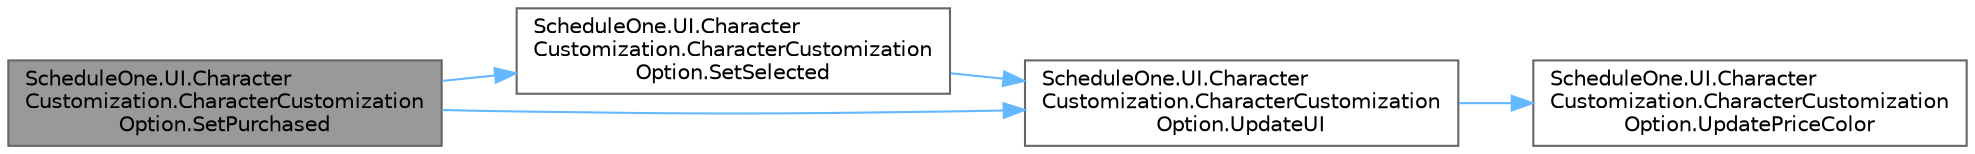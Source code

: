 digraph "ScheduleOne.UI.CharacterCustomization.CharacterCustomizationOption.SetPurchased"
{
 // LATEX_PDF_SIZE
  bgcolor="transparent";
  edge [fontname=Helvetica,fontsize=10,labelfontname=Helvetica,labelfontsize=10];
  node [fontname=Helvetica,fontsize=10,shape=box,height=0.2,width=0.4];
  rankdir="LR";
  Node1 [id="Node000001",label="ScheduleOne.UI.Character\lCustomization.CharacterCustomization\lOption.SetPurchased",height=0.2,width=0.4,color="gray40", fillcolor="grey60", style="filled", fontcolor="black",tooltip=" "];
  Node1 -> Node2 [id="edge1_Node000001_Node000002",color="steelblue1",style="solid",tooltip=" "];
  Node2 [id="Node000002",label="ScheduleOne.UI.Character\lCustomization.CharacterCustomization\lOption.SetSelected",height=0.2,width=0.4,color="grey40", fillcolor="white", style="filled",URL="$class_schedule_one_1_1_u_i_1_1_character_customization_1_1_character_customization_option.html#a1f6043957b3ae1bc8c7b041406d65236",tooltip=" "];
  Node2 -> Node3 [id="edge2_Node000002_Node000003",color="steelblue1",style="solid",tooltip=" "];
  Node3 [id="Node000003",label="ScheduleOne.UI.Character\lCustomization.CharacterCustomization\lOption.UpdateUI",height=0.2,width=0.4,color="grey40", fillcolor="white", style="filled",URL="$class_schedule_one_1_1_u_i_1_1_character_customization_1_1_character_customization_option.html#a538235e24a829aa9c21e656ee4bc902e",tooltip=" "];
  Node3 -> Node4 [id="edge3_Node000003_Node000004",color="steelblue1",style="solid",tooltip=" "];
  Node4 [id="Node000004",label="ScheduleOne.UI.Character\lCustomization.CharacterCustomization\lOption.UpdatePriceColor",height=0.2,width=0.4,color="grey40", fillcolor="white", style="filled",URL="$class_schedule_one_1_1_u_i_1_1_character_customization_1_1_character_customization_option.html#ae550acf4018b2029648c20addab5be5c",tooltip=" "];
  Node1 -> Node3 [id="edge4_Node000001_Node000003",color="steelblue1",style="solid",tooltip=" "];
}
